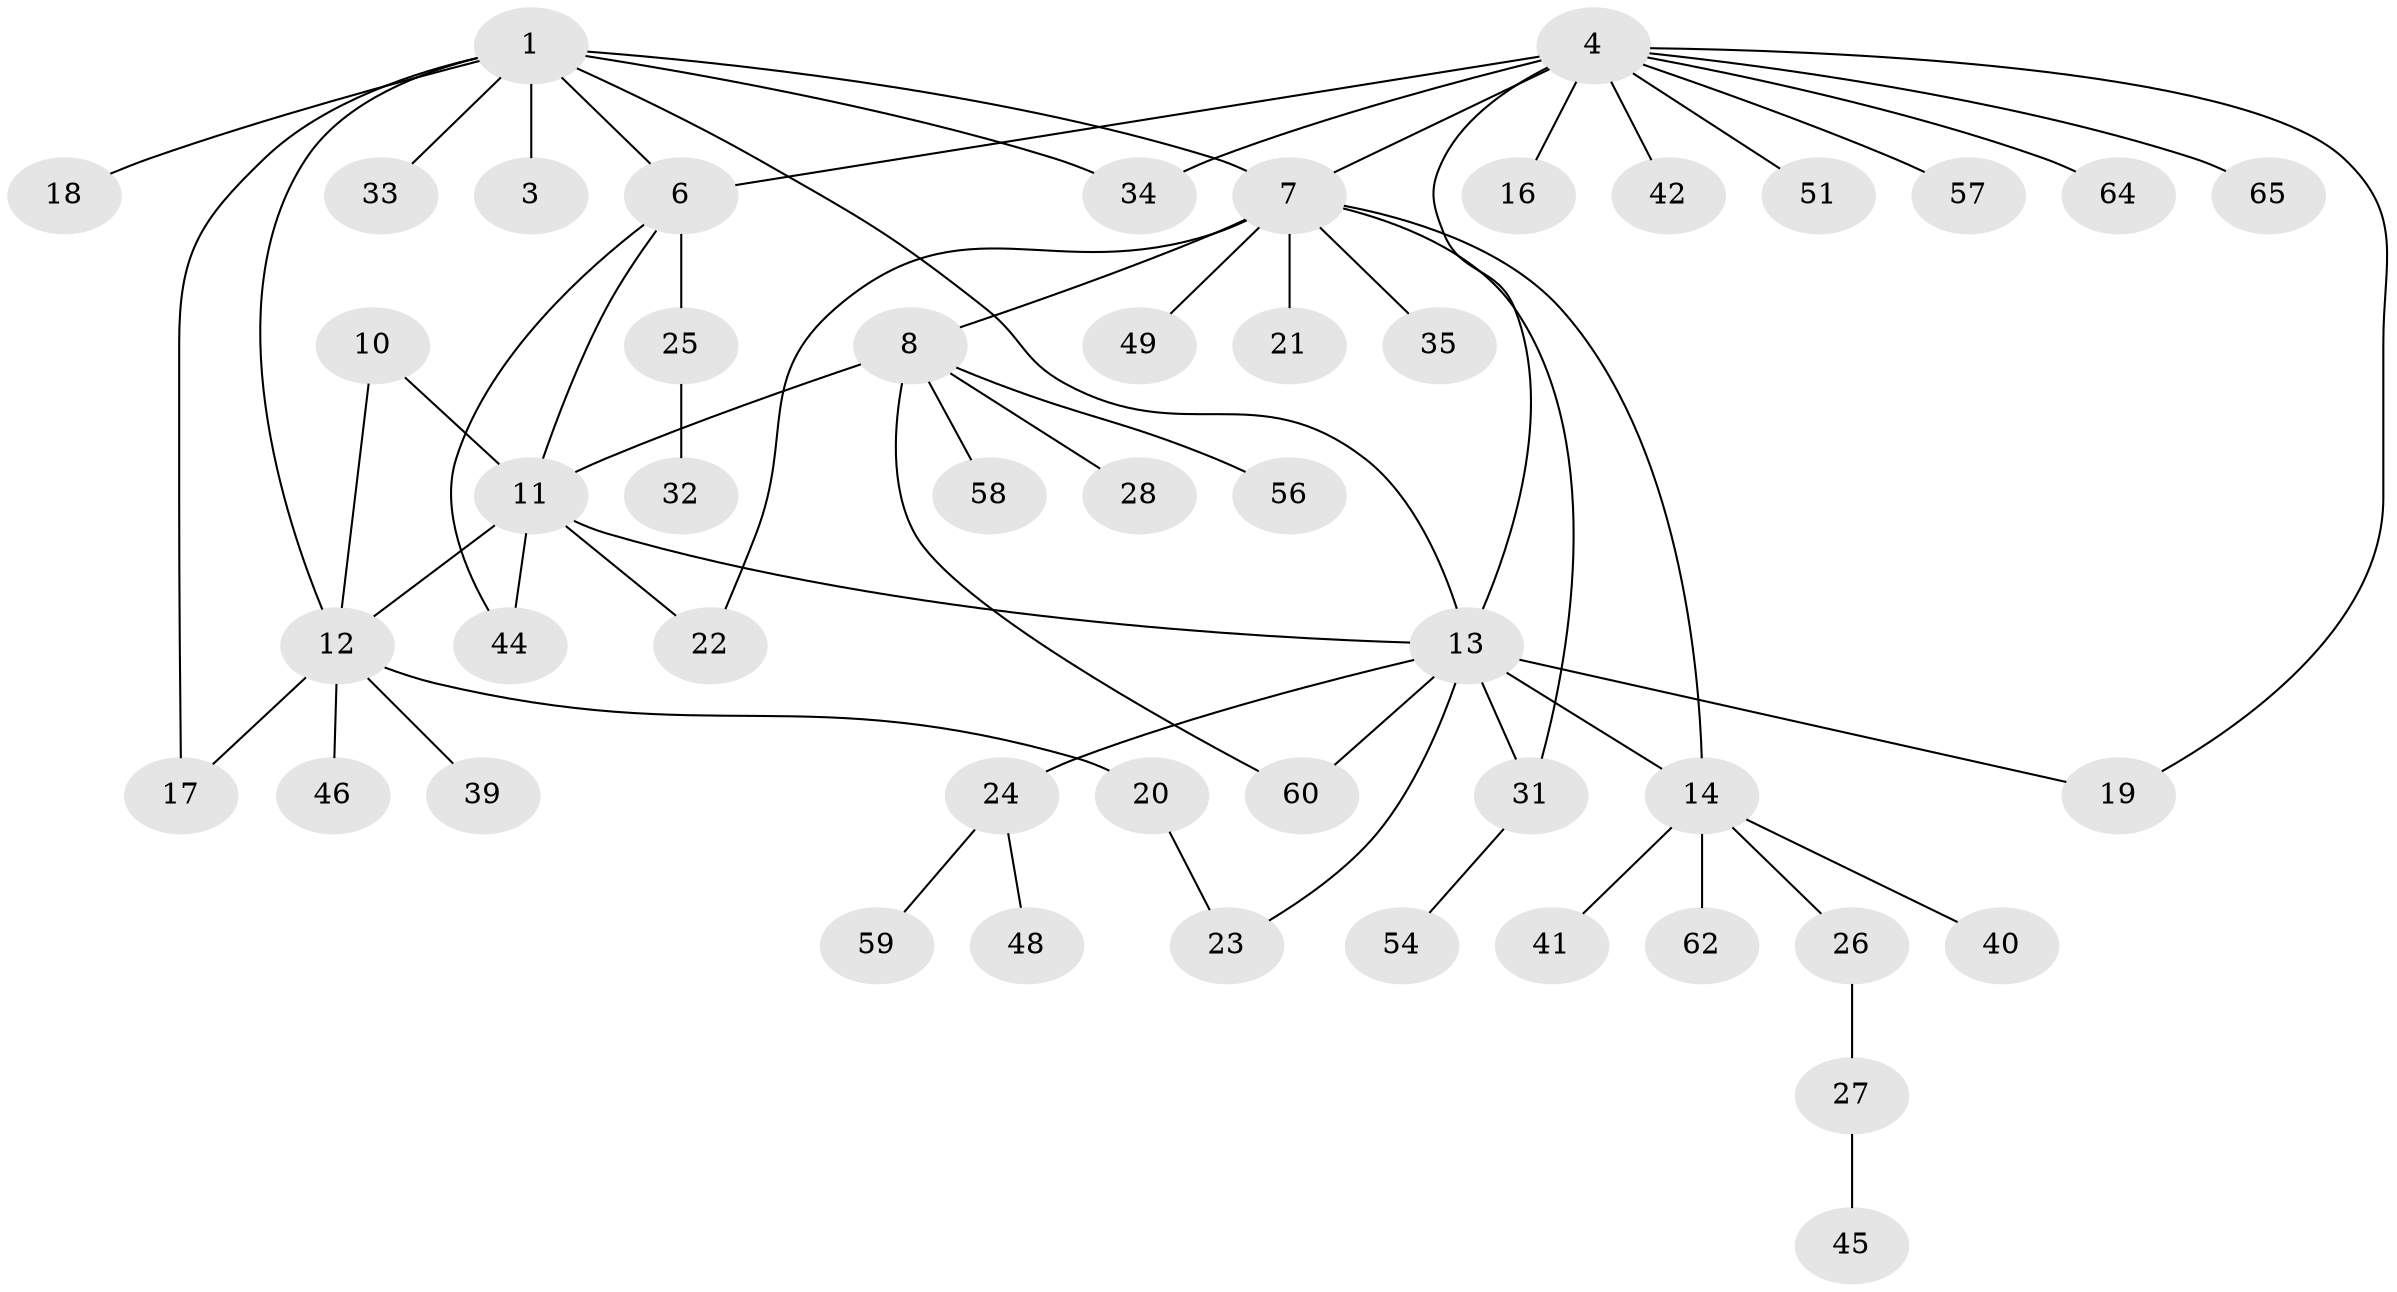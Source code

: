 // Generated by graph-tools (version 1.1) at 2025/24/03/03/25 07:24:13]
// undirected, 48 vertices, 62 edges
graph export_dot {
graph [start="1"]
  node [color=gray90,style=filled];
  1 [super="+2"];
  3 [super="+63"];
  4 [super="+5"];
  6 [super="+37"];
  7 [super="+52"];
  8 [super="+9"];
  10;
  11 [super="+50"];
  12 [super="+53"];
  13 [super="+43"];
  14 [super="+15"];
  16;
  17 [super="+38"];
  18 [super="+30"];
  19;
  20;
  21;
  22;
  23 [super="+29"];
  24 [super="+55"];
  25;
  26;
  27 [super="+61"];
  28;
  31 [super="+36"];
  32;
  33;
  34;
  35;
  39;
  40;
  41;
  42;
  44 [super="+47"];
  45;
  46;
  48;
  49;
  51;
  54;
  56;
  57;
  58;
  59;
  60;
  62;
  64;
  65;
  1 -- 3 [weight=2];
  1 -- 6;
  1 -- 7;
  1 -- 12;
  1 -- 18;
  1 -- 33;
  1 -- 34;
  1 -- 17;
  1 -- 13;
  4 -- 6 [weight=2];
  4 -- 19;
  4 -- 34;
  4 -- 42;
  4 -- 51;
  4 -- 64;
  4 -- 65;
  4 -- 16;
  4 -- 7;
  4 -- 57;
  4 -- 13;
  6 -- 11;
  6 -- 25;
  6 -- 44;
  7 -- 8 [weight=2];
  7 -- 21;
  7 -- 22;
  7 -- 31;
  7 -- 35;
  7 -- 49;
  7 -- 14;
  8 -- 11;
  8 -- 58;
  8 -- 56;
  8 -- 28;
  8 -- 60;
  10 -- 11;
  10 -- 12;
  11 -- 12;
  11 -- 13;
  11 -- 44;
  11 -- 22;
  12 -- 17;
  12 -- 20;
  12 -- 39;
  12 -- 46;
  13 -- 14 [weight=2];
  13 -- 19;
  13 -- 24;
  13 -- 31;
  13 -- 60;
  13 -- 23;
  14 -- 26;
  14 -- 40;
  14 -- 41;
  14 -- 62;
  20 -- 23;
  24 -- 48;
  24 -- 59;
  25 -- 32;
  26 -- 27;
  27 -- 45;
  31 -- 54;
}

